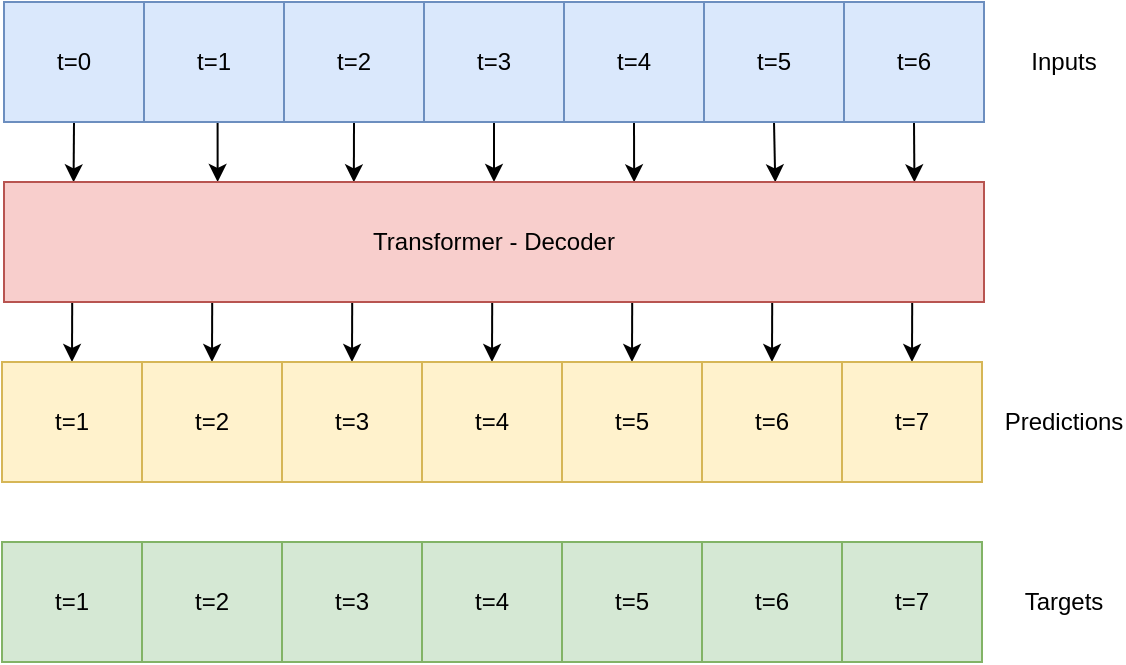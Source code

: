 <mxfile version="19.0.3" type="device"><diagram id="Nqizz2S-CRkXZfrnXrU_" name="Page-1"><mxGraphModel dx="701" dy="461" grid="1" gridSize="10" guides="1" tooltips="1" connect="1" arrows="1" fold="1" page="1" pageScale="1" pageWidth="827" pageHeight="1169" math="0" shadow="0"><root><mxCell id="0"/><mxCell id="1" parent="0"/><mxCell id="je9SisBXBdGjAPidgfBp-24" style="edgeStyle=orthogonalEdgeStyle;rounded=0;orthogonalLoop=1;jettySize=auto;html=1;exitX=0.5;exitY=1;exitDx=0;exitDy=0;entryX=0.071;entryY=0.003;entryDx=0;entryDy=0;entryPerimeter=0;" edge="1" parent="1" source="je9SisBXBdGjAPidgfBp-1" target="je9SisBXBdGjAPidgfBp-15"><mxGeometry relative="1" as="geometry"/></mxCell><mxCell id="je9SisBXBdGjAPidgfBp-1" value="t=0" style="rounded=0;whiteSpace=wrap;html=1;fillColor=#dae8fc;strokeColor=#6c8ebf;" vertex="1" parent="1"><mxGeometry x="170" y="80" width="70" height="60" as="geometry"/></mxCell><mxCell id="je9SisBXBdGjAPidgfBp-25" style="edgeStyle=orthogonalEdgeStyle;rounded=0;orthogonalLoop=1;jettySize=auto;html=1;exitX=0.5;exitY=1;exitDx=0;exitDy=0;entryX=0.218;entryY=0;entryDx=0;entryDy=0;entryPerimeter=0;" edge="1" parent="1" source="je9SisBXBdGjAPidgfBp-2" target="je9SisBXBdGjAPidgfBp-15"><mxGeometry relative="1" as="geometry"/></mxCell><mxCell id="je9SisBXBdGjAPidgfBp-2" value="t=1" style="rounded=0;whiteSpace=wrap;html=1;fillColor=#dae8fc;strokeColor=#6c8ebf;" vertex="1" parent="1"><mxGeometry x="240" y="80" width="70" height="60" as="geometry"/></mxCell><mxCell id="je9SisBXBdGjAPidgfBp-26" style="edgeStyle=orthogonalEdgeStyle;rounded=0;orthogonalLoop=1;jettySize=auto;html=1;exitX=0.5;exitY=1;exitDx=0;exitDy=0;entryX=0.357;entryY=0.003;entryDx=0;entryDy=0;entryPerimeter=0;" edge="1" parent="1" source="je9SisBXBdGjAPidgfBp-3" target="je9SisBXBdGjAPidgfBp-15"><mxGeometry relative="1" as="geometry"/></mxCell><mxCell id="je9SisBXBdGjAPidgfBp-3" value="t=2" style="rounded=0;whiteSpace=wrap;html=1;fillColor=#dae8fc;strokeColor=#6c8ebf;" vertex="1" parent="1"><mxGeometry x="310" y="80" width="70" height="60" as="geometry"/></mxCell><mxCell id="je9SisBXBdGjAPidgfBp-27" style="edgeStyle=orthogonalEdgeStyle;rounded=0;orthogonalLoop=1;jettySize=auto;html=1;entryX=0.5;entryY=0;entryDx=0;entryDy=0;" edge="1" parent="1" source="je9SisBXBdGjAPidgfBp-4" target="je9SisBXBdGjAPidgfBp-15"><mxGeometry relative="1" as="geometry"/></mxCell><mxCell id="je9SisBXBdGjAPidgfBp-4" value="t=3" style="rounded=0;whiteSpace=wrap;html=1;fillColor=#dae8fc;strokeColor=#6c8ebf;" vertex="1" parent="1"><mxGeometry x="380" y="80" width="70" height="60" as="geometry"/></mxCell><mxCell id="je9SisBXBdGjAPidgfBp-28" style="edgeStyle=orthogonalEdgeStyle;rounded=0;orthogonalLoop=1;jettySize=auto;html=1;exitX=0.5;exitY=1;exitDx=0;exitDy=0;entryX=0.643;entryY=0.003;entryDx=0;entryDy=0;entryPerimeter=0;" edge="1" parent="1" source="je9SisBXBdGjAPidgfBp-5" target="je9SisBXBdGjAPidgfBp-15"><mxGeometry relative="1" as="geometry"/></mxCell><mxCell id="je9SisBXBdGjAPidgfBp-5" value="t=4" style="rounded=0;whiteSpace=wrap;html=1;fillColor=#dae8fc;strokeColor=#6c8ebf;" vertex="1" parent="1"><mxGeometry x="450" y="80" width="70" height="60" as="geometry"/></mxCell><mxCell id="je9SisBXBdGjAPidgfBp-29" style="edgeStyle=orthogonalEdgeStyle;rounded=0;orthogonalLoop=1;jettySize=auto;html=1;exitX=0.5;exitY=1;exitDx=0;exitDy=0;entryX=0.787;entryY=0.003;entryDx=0;entryDy=0;entryPerimeter=0;" edge="1" parent="1" source="je9SisBXBdGjAPidgfBp-6" target="je9SisBXBdGjAPidgfBp-15"><mxGeometry relative="1" as="geometry"/></mxCell><mxCell id="je9SisBXBdGjAPidgfBp-6" value="t=5" style="rounded=0;whiteSpace=wrap;html=1;fillColor=#dae8fc;strokeColor=#6c8ebf;" vertex="1" parent="1"><mxGeometry x="520" y="80" width="70" height="60" as="geometry"/></mxCell><mxCell id="je9SisBXBdGjAPidgfBp-30" style="edgeStyle=orthogonalEdgeStyle;rounded=0;orthogonalLoop=1;jettySize=auto;html=1;exitX=0.5;exitY=1;exitDx=0;exitDy=0;entryX=0.929;entryY=0.003;entryDx=0;entryDy=0;entryPerimeter=0;" edge="1" parent="1" source="je9SisBXBdGjAPidgfBp-7" target="je9SisBXBdGjAPidgfBp-15"><mxGeometry relative="1" as="geometry"/></mxCell><mxCell id="je9SisBXBdGjAPidgfBp-7" value="t=6" style="rounded=0;whiteSpace=wrap;html=1;fillColor=#dae8fc;strokeColor=#6c8ebf;" vertex="1" parent="1"><mxGeometry x="590" y="80" width="70" height="60" as="geometry"/></mxCell><mxCell id="je9SisBXBdGjAPidgfBp-45" style="edgeStyle=orthogonalEdgeStyle;rounded=0;orthogonalLoop=1;jettySize=auto;html=1;exitX=0.5;exitY=0;exitDx=0;exitDy=0;entryX=0.5;entryY=0;entryDx=0;entryDy=0;" edge="1" parent="1" target="je9SisBXBdGjAPidgfBp-8"><mxGeometry relative="1" as="geometry"><mxPoint x="204.105" y="230" as="sourcePoint"/></mxGeometry></mxCell><mxCell id="je9SisBXBdGjAPidgfBp-8" value="t=1" style="rounded=0;whiteSpace=wrap;html=1;fillColor=#fff2cc;strokeColor=#d6b656;" vertex="1" parent="1"><mxGeometry x="169" y="260" width="70" height="60" as="geometry"/></mxCell><mxCell id="je9SisBXBdGjAPidgfBp-46" style="edgeStyle=orthogonalEdgeStyle;rounded=0;orthogonalLoop=1;jettySize=auto;html=1;exitX=0.5;exitY=0;exitDx=0;exitDy=0;entryX=0.5;entryY=0;entryDx=0;entryDy=0;" edge="1" parent="1" target="je9SisBXBdGjAPidgfBp-9"><mxGeometry relative="1" as="geometry"><mxPoint x="274.105" y="230" as="sourcePoint"/></mxGeometry></mxCell><mxCell id="je9SisBXBdGjAPidgfBp-9" value="t=2" style="rounded=0;whiteSpace=wrap;html=1;fillColor=#fff2cc;strokeColor=#d6b656;" vertex="1" parent="1"><mxGeometry x="239" y="260" width="70" height="60" as="geometry"/></mxCell><mxCell id="je9SisBXBdGjAPidgfBp-47" style="edgeStyle=orthogonalEdgeStyle;rounded=0;orthogonalLoop=1;jettySize=auto;html=1;exitX=0.5;exitY=0;exitDx=0;exitDy=0;entryX=0.5;entryY=0;entryDx=0;entryDy=0;" edge="1" parent="1" target="je9SisBXBdGjAPidgfBp-10"><mxGeometry relative="1" as="geometry"><mxPoint x="344.105" y="230" as="sourcePoint"/></mxGeometry></mxCell><mxCell id="je9SisBXBdGjAPidgfBp-10" value="t=3" style="rounded=0;whiteSpace=wrap;html=1;fillColor=#fff2cc;strokeColor=#d6b656;" vertex="1" parent="1"><mxGeometry x="309" y="260" width="70" height="60" as="geometry"/></mxCell><mxCell id="je9SisBXBdGjAPidgfBp-48" style="edgeStyle=orthogonalEdgeStyle;rounded=0;orthogonalLoop=1;jettySize=auto;html=1;exitX=0.5;exitY=0;exitDx=0;exitDy=0;entryX=0.5;entryY=0;entryDx=0;entryDy=0;" edge="1" parent="1" target="je9SisBXBdGjAPidgfBp-11"><mxGeometry relative="1" as="geometry"><mxPoint x="414.105" y="230" as="sourcePoint"/></mxGeometry></mxCell><mxCell id="je9SisBXBdGjAPidgfBp-11" value="t=4" style="rounded=0;whiteSpace=wrap;html=1;fillColor=#fff2cc;strokeColor=#d6b656;" vertex="1" parent="1"><mxGeometry x="379" y="260" width="70" height="60" as="geometry"/></mxCell><mxCell id="je9SisBXBdGjAPidgfBp-49" style="edgeStyle=orthogonalEdgeStyle;rounded=0;orthogonalLoop=1;jettySize=auto;html=1;exitX=0.5;exitY=0;exitDx=0;exitDy=0;entryX=0.5;entryY=0;entryDx=0;entryDy=0;" edge="1" parent="1" target="je9SisBXBdGjAPidgfBp-12"><mxGeometry relative="1" as="geometry"><mxPoint x="484.105" y="230" as="sourcePoint"/></mxGeometry></mxCell><mxCell id="je9SisBXBdGjAPidgfBp-12" value="t=5" style="rounded=0;whiteSpace=wrap;html=1;fillColor=#fff2cc;strokeColor=#d6b656;" vertex="1" parent="1"><mxGeometry x="449" y="260" width="70" height="60" as="geometry"/></mxCell><mxCell id="je9SisBXBdGjAPidgfBp-50" style="edgeStyle=orthogonalEdgeStyle;rounded=0;orthogonalLoop=1;jettySize=auto;html=1;exitX=0.5;exitY=0;exitDx=0;exitDy=0;entryX=0.5;entryY=0;entryDx=0;entryDy=0;" edge="1" parent="1" target="je9SisBXBdGjAPidgfBp-13"><mxGeometry relative="1" as="geometry"><mxPoint x="554.105" y="230" as="sourcePoint"/></mxGeometry></mxCell><mxCell id="je9SisBXBdGjAPidgfBp-13" value="t=6" style="rounded=0;whiteSpace=wrap;html=1;fillColor=#fff2cc;strokeColor=#d6b656;" vertex="1" parent="1"><mxGeometry x="519" y="260" width="70" height="60" as="geometry"/></mxCell><mxCell id="je9SisBXBdGjAPidgfBp-51" style="edgeStyle=orthogonalEdgeStyle;rounded=0;orthogonalLoop=1;jettySize=auto;html=1;exitX=0.5;exitY=0;exitDx=0;exitDy=0;entryX=0.5;entryY=0;entryDx=0;entryDy=0;" edge="1" parent="1" target="je9SisBXBdGjAPidgfBp-14"><mxGeometry relative="1" as="geometry"><mxPoint x="624.105" y="230" as="sourcePoint"/></mxGeometry></mxCell><mxCell id="je9SisBXBdGjAPidgfBp-14" value="t=7" style="rounded=0;whiteSpace=wrap;html=1;fillColor=#fff2cc;strokeColor=#d6b656;" vertex="1" parent="1"><mxGeometry x="589" y="260" width="70" height="60" as="geometry"/></mxCell><mxCell id="je9SisBXBdGjAPidgfBp-15" value="Transformer - Decoder" style="rounded=0;whiteSpace=wrap;html=1;fillColor=#f8cecc;strokeColor=#b85450;" vertex="1" parent="1"><mxGeometry x="170" y="170" width="490" height="60" as="geometry"/></mxCell><mxCell id="je9SisBXBdGjAPidgfBp-16" value="t=1" style="rounded=0;whiteSpace=wrap;html=1;fillColor=#d5e8d4;strokeColor=#82b366;" vertex="1" parent="1"><mxGeometry x="169" y="350" width="70" height="60" as="geometry"/></mxCell><mxCell id="je9SisBXBdGjAPidgfBp-17" value="t=2" style="rounded=0;whiteSpace=wrap;html=1;fillColor=#d5e8d4;strokeColor=#82b366;" vertex="1" parent="1"><mxGeometry x="239" y="350" width="70" height="60" as="geometry"/></mxCell><mxCell id="je9SisBXBdGjAPidgfBp-18" value="t=3" style="rounded=0;whiteSpace=wrap;html=1;fillColor=#d5e8d4;strokeColor=#82b366;" vertex="1" parent="1"><mxGeometry x="309" y="350" width="70" height="60" as="geometry"/></mxCell><mxCell id="je9SisBXBdGjAPidgfBp-19" value="t=4" style="rounded=0;whiteSpace=wrap;html=1;fillColor=#d5e8d4;strokeColor=#82b366;" vertex="1" parent="1"><mxGeometry x="379" y="350" width="70" height="60" as="geometry"/></mxCell><mxCell id="je9SisBXBdGjAPidgfBp-20" value="t=5" style="rounded=0;whiteSpace=wrap;html=1;fillColor=#d5e8d4;strokeColor=#82b366;" vertex="1" parent="1"><mxGeometry x="449" y="350" width="70" height="60" as="geometry"/></mxCell><mxCell id="je9SisBXBdGjAPidgfBp-21" value="t=6" style="rounded=0;whiteSpace=wrap;html=1;fillColor=#d5e8d4;strokeColor=#82b366;" vertex="1" parent="1"><mxGeometry x="519" y="350" width="70" height="60" as="geometry"/></mxCell><mxCell id="je9SisBXBdGjAPidgfBp-22" value="t=7" style="rounded=0;whiteSpace=wrap;html=1;fillColor=#d5e8d4;strokeColor=#82b366;" vertex="1" parent="1"><mxGeometry x="589" y="350" width="70" height="60" as="geometry"/></mxCell><mxCell id="je9SisBXBdGjAPidgfBp-52" value="Inputs" style="text;html=1;strokeColor=none;fillColor=none;align=center;verticalAlign=middle;whiteSpace=wrap;rounded=0;" vertex="1" parent="1"><mxGeometry x="670" y="95" width="60" height="30" as="geometry"/></mxCell><mxCell id="je9SisBXBdGjAPidgfBp-53" value="Predictions" style="text;html=1;strokeColor=none;fillColor=none;align=center;verticalAlign=middle;whiteSpace=wrap;rounded=0;" vertex="1" parent="1"><mxGeometry x="670" y="275" width="60" height="30" as="geometry"/></mxCell><mxCell id="je9SisBXBdGjAPidgfBp-54" value="Targets" style="text;html=1;strokeColor=none;fillColor=none;align=center;verticalAlign=middle;whiteSpace=wrap;rounded=0;" vertex="1" parent="1"><mxGeometry x="670" y="365" width="60" height="30" as="geometry"/></mxCell></root></mxGraphModel></diagram></mxfile>